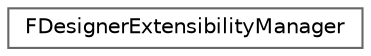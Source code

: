 digraph "Graphical Class Hierarchy"
{
 // INTERACTIVE_SVG=YES
 // LATEX_PDF_SIZE
  bgcolor="transparent";
  edge [fontname=Helvetica,fontsize=10,labelfontname=Helvetica,labelfontsize=10];
  node [fontname=Helvetica,fontsize=10,shape=box,height=0.2,width=0.4];
  rankdir="LR";
  Node0 [id="Node000000",label="FDesignerExtensibilityManager",height=0.2,width=0.4,color="grey40", fillcolor="white", style="filled",URL="$d5/dd9/classFDesignerExtensibilityManager.html",tooltip="Designer Extensibility Manager keep a series of Designer Extensions."];
}
